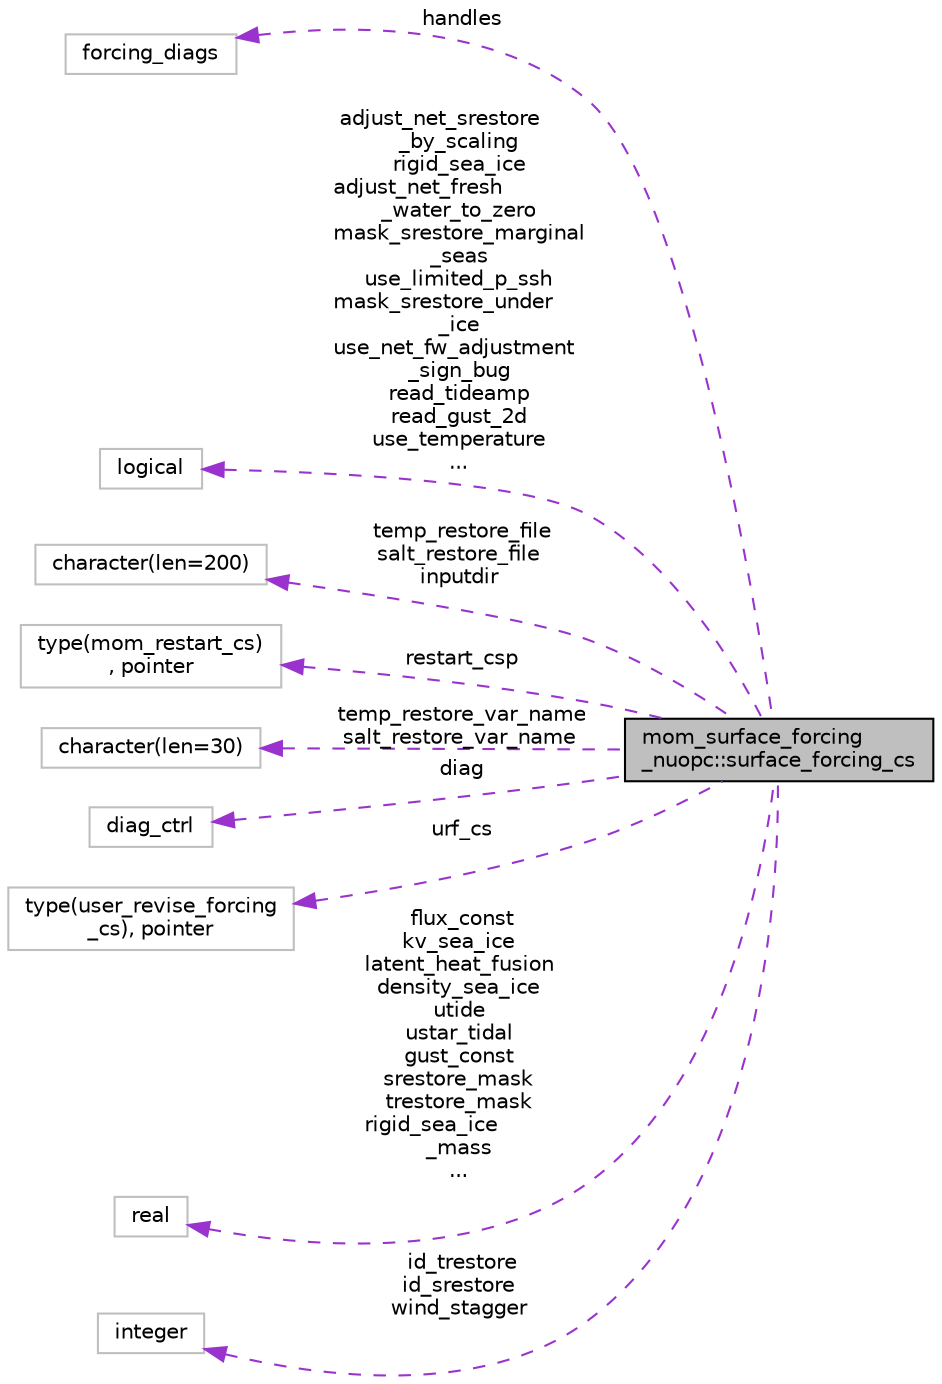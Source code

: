 digraph "mom_surface_forcing_nuopc::surface_forcing_cs"
{
 // INTERACTIVE_SVG=YES
 // LATEX_PDF_SIZE
  edge [fontname="Helvetica",fontsize="10",labelfontname="Helvetica",labelfontsize="10"];
  node [fontname="Helvetica",fontsize="10",shape=record];
  rankdir="LR";
  Node1 [label="mom_surface_forcing\l_nuopc::surface_forcing_cs",height=0.2,width=0.4,color="black", fillcolor="grey75", style="filled", fontcolor="black",tooltip="Contains pointers to the forcing fields which may be used to drive MOM. All fluxes are positive downw..."];
  Node2 -> Node1 [dir="back",color="darkorchid3",fontsize="10",style="dashed",label=" handles" ,fontname="Helvetica"];
  Node2 [label="forcing_diags",height=0.2,width=0.4,color="grey75", fillcolor="white", style="filled",tooltip=" "];
  Node3 -> Node1 [dir="back",color="darkorchid3",fontsize="10",style="dashed",label=" adjust_net_srestore\l_by_scaling\nrigid_sea_ice\nadjust_net_fresh\l_water_to_zero\nmask_srestore_marginal\l_seas\nuse_limited_p_ssh\nmask_srestore_under\l_ice\nuse_net_fw_adjustment\l_sign_bug\nread_tideamp\nread_gust_2d\nuse_temperature\n..." ,fontname="Helvetica"];
  Node3 [label="logical",height=0.2,width=0.4,color="grey75", fillcolor="white", style="filled",tooltip=" "];
  Node4 -> Node1 [dir="back",color="darkorchid3",fontsize="10",style="dashed",label=" temp_restore_file\nsalt_restore_file\ninputdir" ,fontname="Helvetica"];
  Node4 [label="character(len=200)",height=0.2,width=0.4,color="grey75", fillcolor="white", style="filled",tooltip=" "];
  Node5 -> Node1 [dir="back",color="darkorchid3",fontsize="10",style="dashed",label=" restart_csp" ,fontname="Helvetica"];
  Node5 [label="type(mom_restart_cs)\l, pointer",height=0.2,width=0.4,color="grey75", fillcolor="white", style="filled",tooltip=" "];
  Node6 -> Node1 [dir="back",color="darkorchid3",fontsize="10",style="dashed",label=" temp_restore_var_name\nsalt_restore_var_name" ,fontname="Helvetica"];
  Node6 [label="character(len=30)",height=0.2,width=0.4,color="grey75", fillcolor="white", style="filled",tooltip=" "];
  Node7 -> Node1 [dir="back",color="darkorchid3",fontsize="10",style="dashed",label=" diag" ,fontname="Helvetica"];
  Node7 [label="diag_ctrl",height=0.2,width=0.4,color="grey75", fillcolor="white", style="filled",tooltip=" "];
  Node8 -> Node1 [dir="back",color="darkorchid3",fontsize="10",style="dashed",label=" urf_cs" ,fontname="Helvetica"];
  Node8 [label="type(user_revise_forcing\l_cs), pointer",height=0.2,width=0.4,color="grey75", fillcolor="white", style="filled",tooltip=" "];
  Node9 -> Node1 [dir="back",color="darkorchid3",fontsize="10",style="dashed",label=" flux_const\nkv_sea_ice\nlatent_heat_fusion\ndensity_sea_ice\nutide\nustar_tidal\ngust_const\nsrestore_mask\ntrestore_mask\nrigid_sea_ice\l_mass\n..." ,fontname="Helvetica"];
  Node9 [label="real",height=0.2,width=0.4,color="grey75", fillcolor="white", style="filled",tooltip=" "];
  Node10 -> Node1 [dir="back",color="darkorchid3",fontsize="10",style="dashed",label=" id_trestore\nid_srestore\nwind_stagger" ,fontname="Helvetica"];
  Node10 [label="integer",height=0.2,width=0.4,color="grey75", fillcolor="white", style="filled",tooltip=" "];
}
